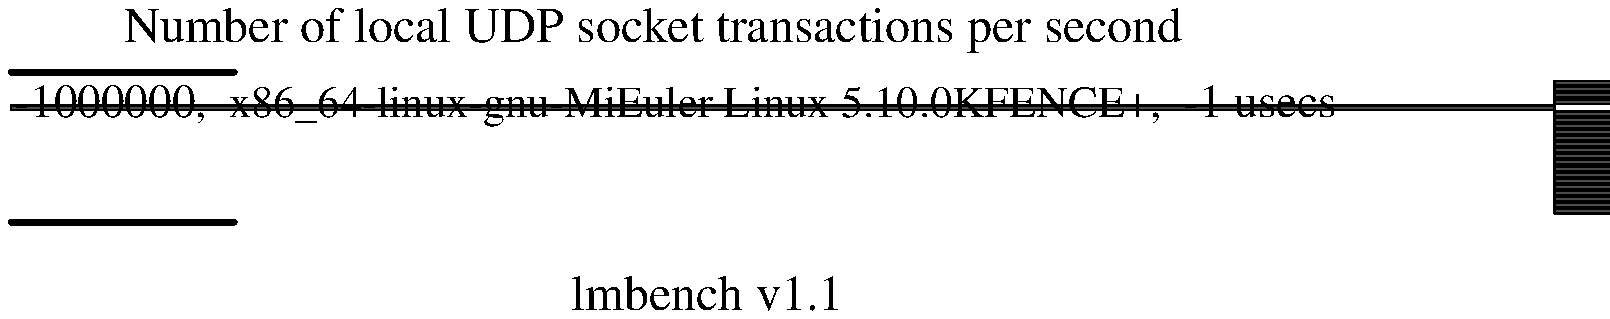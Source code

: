 .sp .75i
.po .23i
.ft R
.ps 16
.vs 21
.ce 100
\s+2Number of local UDP socket transactions per second\s0
.ce 0
.vs 
.PS
.ps 16
.vs 11
[
# Variables, tweek these.
	fillval = .12		# default fill value boxes
	xsize = 4.3		# width of the graph
	ysize = 4.2		# height of the graph
	n = 22
	boxpercent = 75 / 100
	gap = xsize / n * (1 - boxpercent)
	maxdata = 88832
	yscale = ysize / maxdata
	xscale = xsize / maxdata

# Draw the graph borders 
	O:	box invis ht ysize wid xsize
boxht = ysize / n * boxpercent
box fill .7 wid 84778 * xscale with .nw at O.nw - (0, gap /2 + 0 * (ysize/n))
"\s+184778\s0,  x86_64-linux-gnu-MiEuler Linux 5.10.0,\  \s+111.7955\ usecs\s0" ljust at last box.e + .1,0
box fill .7 wid 85821 * xscale with .nw at O.nw - (0, gap /2 + 1 * (ysize/n))
"\s+185821\s0,  x86_64-linux-gnu-MiEuler Linux 5.10.0,\  \s+111.6521\ usecs\s0" ljust at last box.e + .1,0
box fill .7 wid 86495 * xscale with .nw at O.nw - (0, gap /2 + 2 * (ysize/n))
"\s+186495\s0,  x86_64-linux-gnu-MiEuler Linux 5.10.0KFENCE+,\  \s+111.5613\ usecs\s0" ljust at last box.e + .1,0
box fill .7 wid 87073 * xscale with .nw at O.nw - (0, gap /2 + 3 * (ysize/n))
"\s+187073\s0,  x86_64-linux-gnu-MiEuler Linux 5.10.0KFENCE+,\  \s+111.4846\ usecs\s0" ljust at last box.e + .1,0
box fill .7 wid -1000000 * xscale with .nw at O.nw - (0, gap /2 + 4 * (ysize/n))
"\s+1-1000000\s0,  x86_64-linux-gnu-MiEuler Linux 5.10.0KFENCE+,\  \s+1-1\ usecs\s0" ljust at last box.e + .1,0
box fill .7 wid 87812 * xscale with .nw at O.nw - (0, gap /2 + 5 * (ysize/n))
"\s+187812\s0,  x86_64-linux-gnu-MiEuler Linux 5.10.0KFENCE+,\  \s+111.3880\ usecs\s0" ljust at last box.e + .1,0
box fill .7 wid 86182 * xscale with .nw at O.nw - (0, gap /2 + 6 * (ysize/n))
"\s+186182\s0,  x86_64-linux-gnu-MiEuler Linux 5.10.0KFENCE+,\  \s+111.6033\ usecs\s0" ljust at last box.e + .1,0
box fill .7 wid 87891 * xscale with .nw at O.nw - (0, gap /2 + 7 * (ysize/n))
"\s+187891\s0,  x86_64-linux-gnu-MiEuler Linux 5.10.0KFENCE+,\  \s+111.3777\ usecs\s0" ljust at last box.e + .1,0
box fill .7 wid 86846 * xscale with .nw at O.nw - (0, gap /2 + 8 * (ysize/n))
"\s+186846\s0,  x86_64-linux-gnu-MiEuler Linux 5.10.0KFENCE+,\  \s+111.5146\ usecs\s0" ljust at last box.e + .1,0
box fill .7 wid 87202 * xscale with .nw at O.nw - (0, gap /2 + 9 * (ysize/n))
"\s+187202\s0,  x86_64-linux-gnu-MiEuler Linux 5.10.0KFENCE+,\  \s+111.4676\ usecs\s0" ljust at last box.e + .1,0
box fill .7 wid 87575 * xscale with .nw at O.nw - (0, gap /2 + 10 * (ysize/n))
"\s+187575\s0,  x86_64-linux-gnu-MiEuler Linux 5.10.0KFENCE+,\  \s+111.4188\ usecs\s0" ljust at last box.e + .1,0
box fill .7 wid 86987 * xscale with .nw at O.nw - (0, gap /2 + 11 * (ysize/n))
"\s+186987\s0,  x86_64-linux-gnu-MiEuler Linux 5.10.0KFENCE+,\  \s+111.4960\ usecs\s0" ljust at last box.e + .1,0
box fill .7 wid 85230 * xscale with .nw at O.nw - (0, gap /2 + 12 * (ysize/n))
"\s+185230\s0,  x86_64-linux-gnu-MiEuler Linux 5.10.0,\  \s+111.7330\ usecs\s0" ljust at last box.e + .1,0
box fill .7 wid 87154 * xscale with .nw at O.nw - (0, gap /2 + 13 * (ysize/n))
"\s+187154\s0,  x86_64-linux-gnu-MiEuler Linux 5.10.0KFENCE+,\  \s+111.4739\ usecs\s0" ljust at last box.e + .1,0
box fill .7 wid 87332 * xscale with .nw at O.nw - (0, gap /2 + 14 * (ysize/n))
"\s+187332\s0,  x86_64-linux-gnu-MiEuler Linux 5.10.0KFENCE+,\  \s+111.4505\ usecs\s0" ljust at last box.e + .1,0
box fill .7 wid 87353 * xscale with .nw at O.nw - (0, gap /2 + 15 * (ysize/n))
"\s+187353\s0,  x86_64-linux-gnu-MiEuler Linux 5.10.0,\  \s+111.4478\ usecs\s0" ljust at last box.e + .1,0
box fill .7 wid 87699 * xscale with .nw at O.nw - (0, gap /2 + 16 * (ysize/n))
"\s+187699\s0,  x86_64-linux-gnu-MiEuler Linux 5.10.0,\  \s+111.4026\ usecs\s0" ljust at last box.e + .1,0
box fill .7 wid 88013 * xscale with .nw at O.nw - (0, gap /2 + 17 * (ysize/n))
"\s+188013\s0,  x86_64-linux-gnu-MiEuler Linux 5.10.0,\  \s+111.3619\ usecs\s0" ljust at last box.e + .1,0
box fill .7 wid 88832 * xscale with .nw at O.nw - (0, gap /2 + 18 * (ysize/n))
"\s+188832\s0,  x86_64-linux-gnu-MiEuler Linux 5.10.0,\  \s+111.2572\ usecs\s0" ljust at last box.e + .1,0
box fill .7 wid 88660 * xscale with .nw at O.nw - (0, gap /2 + 19 * (ysize/n))
"\s+188660\s0,  x86_64-linux-gnu-MiEuler Linux 5.10.0,\  \s+111.2791\ usecs\s0" ljust at last box.e + .1,0
box fill .7 wid 87267 * xscale with .nw at O.nw - (0, gap /2 + 20 * (ysize/n))
"\s+187267\s0,  x86_64-linux-gnu-MiEuler Linux 5.10.0,\  \s+111.4591\ usecs\s0" ljust at last box.e + .1,0
box fill .7 wid 87870 * xscale with .nw at O.nw - (0, gap /2 + 21 * (ysize/n))
"\s+187870\s0,  x86_64-linux-gnu-MiEuler Linux 5.10.0,\  \s+111.3805\ usecs\s0" ljust at last box.e + .1,0
]
box invis wid last [].wid + .5 ht last [].ht + .5 with .nw at last [].nw + (-.25, .25)
move to last [].nw + 0,.25
line thick 2 right 7
move to last [].sw - 0,.25
line thick 2 right 7
.PE
.ft
.ps
.vs
.po
.po .5i
.ft R
.ps 16
.vs 21
.sp .5
.ce 100
\s+2lmbench v1.1\s0
.po
.ft
.ps
.vs
.ce 0
